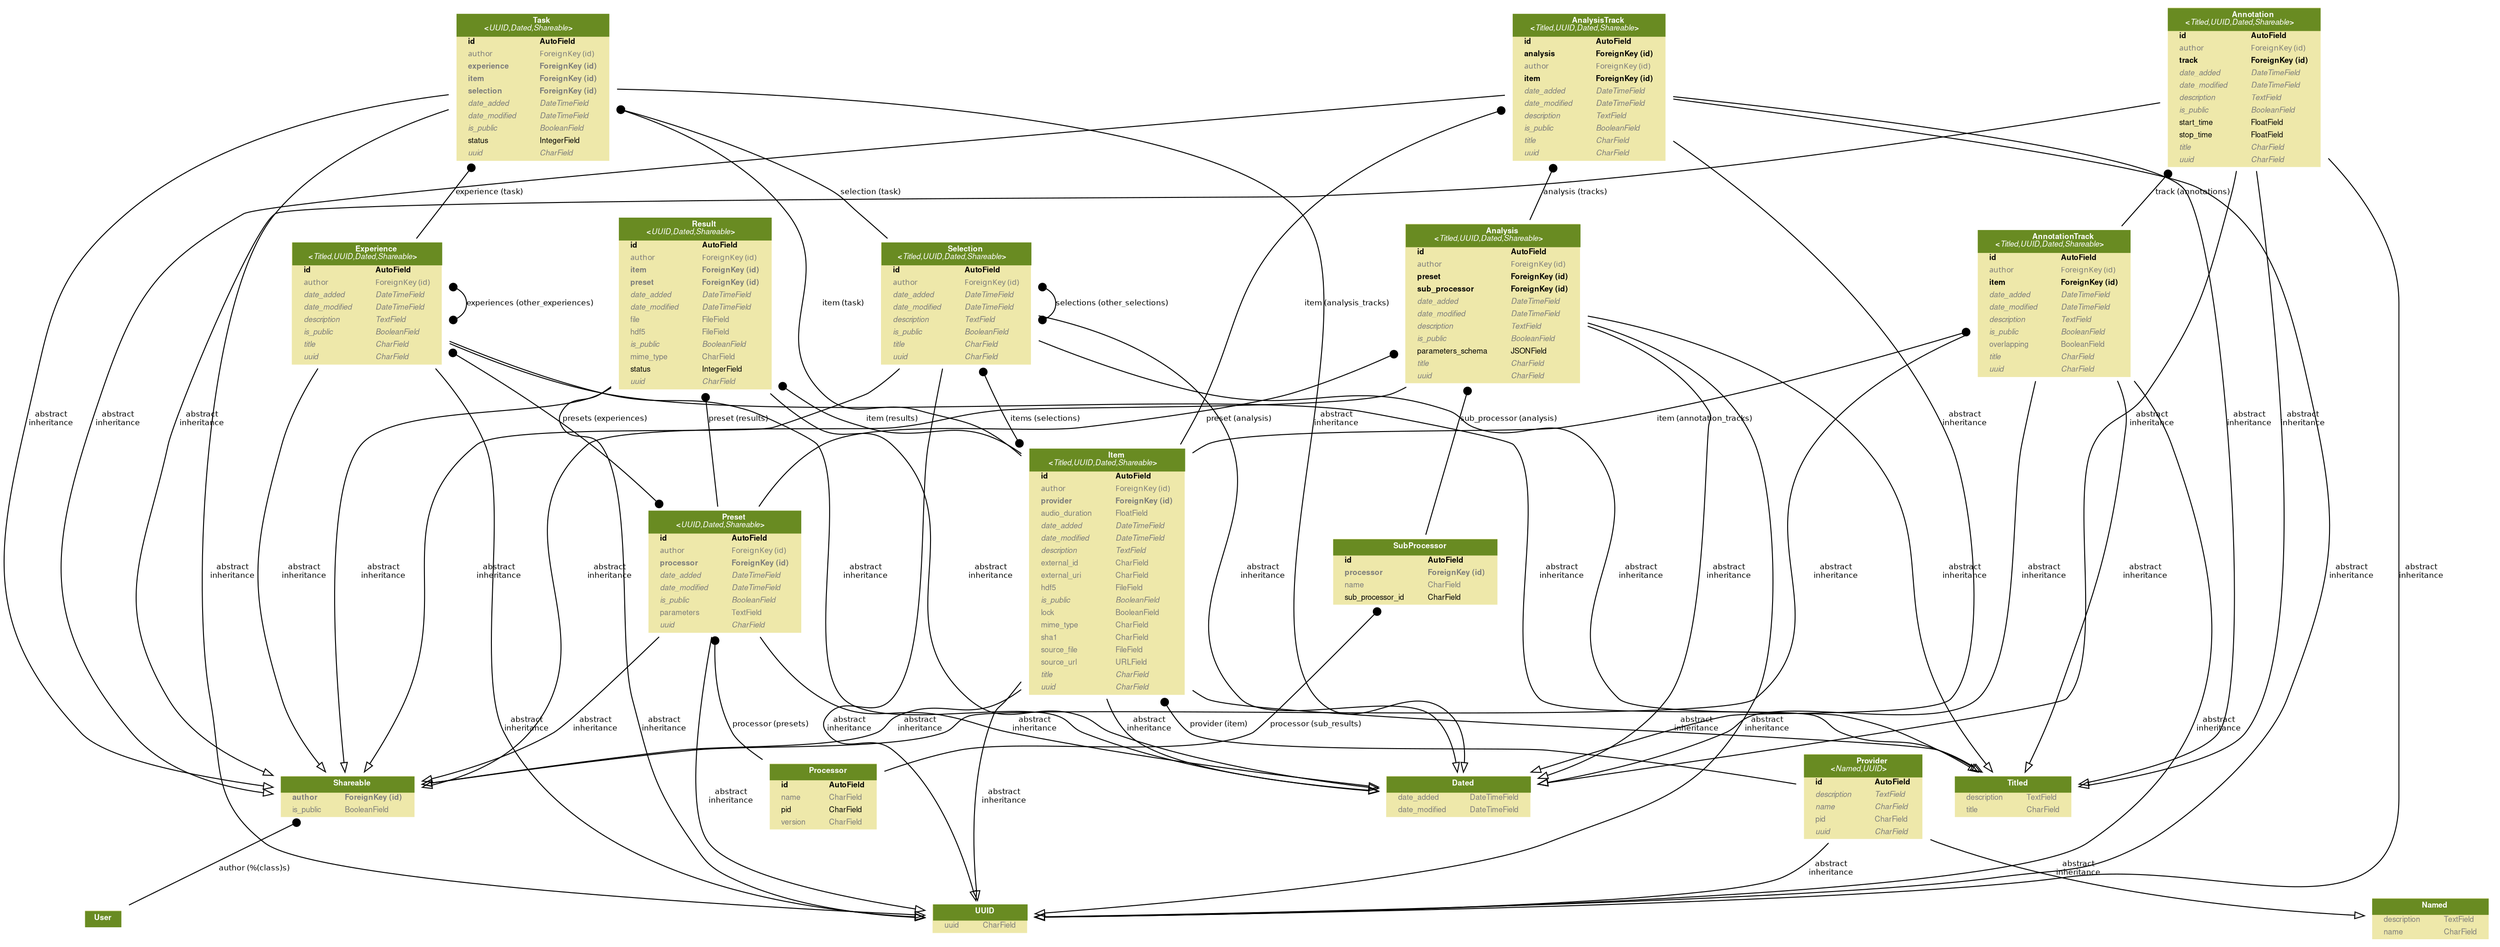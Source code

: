 digraph model_graph {
  // Dotfile by Django-Extensions graph_models
  // Created: 2019-10-18 14:56
  // Cli Options: timeside_server

  fontname = "Helvetica"
  fontsize = 8
  splines  = true

  node [
    fontname = "Helvetica"
    fontsize = 8
    shape = "plaintext"
  ]

  edge [
    fontname = "Helvetica"
    fontsize = 8
  ]

  // Labels


  timeside_server_models_Shareable [label=<
    <TABLE BGCOLOR="palegoldenrod" BORDER="0" CELLBORDER="0" CELLSPACING="0">
    <TR><TD COLSPAN="2" CELLPADDING="4" ALIGN="CENTER" BGCOLOR="olivedrab4">
    <FONT FACE="Helvetica Bold" COLOR="white">
    Shareable
    </FONT></TD></TR>
  
    <TR><TD ALIGN="LEFT" BORDER="0">
    <FONT COLOR="#7B7B7B" FACE="Helvetica Bold">author</FONT>
    </TD><TD ALIGN="LEFT">
    <FONT COLOR="#7B7B7B" FACE="Helvetica Bold">ForeignKey (id)</FONT>
    </TD></TR>
  
    <TR><TD ALIGN="LEFT" BORDER="0">
    <FONT COLOR="#7B7B7B" FACE="Helvetica ">is_public</FONT>
    </TD><TD ALIGN="LEFT">
    <FONT COLOR="#7B7B7B" FACE="Helvetica ">BooleanField</FONT>
    </TD></TR>
  
    </TABLE>
    >]

  timeside_server_models_Named [label=<
    <TABLE BGCOLOR="palegoldenrod" BORDER="0" CELLBORDER="0" CELLSPACING="0">
    <TR><TD COLSPAN="2" CELLPADDING="4" ALIGN="CENTER" BGCOLOR="olivedrab4">
    <FONT FACE="Helvetica Bold" COLOR="white">
    Named
    </FONT></TD></TR>
  
    <TR><TD ALIGN="LEFT" BORDER="0">
    <FONT COLOR="#7B7B7B" FACE="Helvetica ">description</FONT>
    </TD><TD ALIGN="LEFT">
    <FONT COLOR="#7B7B7B" FACE="Helvetica ">TextField</FONT>
    </TD></TR>
  
    <TR><TD ALIGN="LEFT" BORDER="0">
    <FONT COLOR="#7B7B7B" FACE="Helvetica ">name</FONT>
    </TD><TD ALIGN="LEFT">
    <FONT COLOR="#7B7B7B" FACE="Helvetica ">CharField</FONT>
    </TD></TR>
  
    </TABLE>
    >]

  timeside_server_models_Titled [label=<
    <TABLE BGCOLOR="palegoldenrod" BORDER="0" CELLBORDER="0" CELLSPACING="0">
    <TR><TD COLSPAN="2" CELLPADDING="4" ALIGN="CENTER" BGCOLOR="olivedrab4">
    <FONT FACE="Helvetica Bold" COLOR="white">
    Titled
    </FONT></TD></TR>
  
    <TR><TD ALIGN="LEFT" BORDER="0">
    <FONT COLOR="#7B7B7B" FACE="Helvetica ">description</FONT>
    </TD><TD ALIGN="LEFT">
    <FONT COLOR="#7B7B7B" FACE="Helvetica ">TextField</FONT>
    </TD></TR>
  
    <TR><TD ALIGN="LEFT" BORDER="0">
    <FONT COLOR="#7B7B7B" FACE="Helvetica ">title</FONT>
    </TD><TD ALIGN="LEFT">
    <FONT COLOR="#7B7B7B" FACE="Helvetica ">CharField</FONT>
    </TD></TR>
  
    </TABLE>
    >]

  timeside_server_models_UUID [label=<
    <TABLE BGCOLOR="palegoldenrod" BORDER="0" CELLBORDER="0" CELLSPACING="0">
    <TR><TD COLSPAN="2" CELLPADDING="4" ALIGN="CENTER" BGCOLOR="olivedrab4">
    <FONT FACE="Helvetica Bold" COLOR="white">
    UUID
    </FONT></TD></TR>
  
    <TR><TD ALIGN="LEFT" BORDER="0">
    <FONT COLOR="#7B7B7B" FACE="Helvetica ">uuid</FONT>
    </TD><TD ALIGN="LEFT">
    <FONT COLOR="#7B7B7B" FACE="Helvetica ">CharField</FONT>
    </TD></TR>
  
    </TABLE>
    >]

  timeside_server_models_Dated [label=<
    <TABLE BGCOLOR="palegoldenrod" BORDER="0" CELLBORDER="0" CELLSPACING="0">
    <TR><TD COLSPAN="2" CELLPADDING="4" ALIGN="CENTER" BGCOLOR="olivedrab4">
    <FONT FACE="Helvetica Bold" COLOR="white">
    Dated
    </FONT></TD></TR>
  
    <TR><TD ALIGN="LEFT" BORDER="0">
    <FONT COLOR="#7B7B7B" FACE="Helvetica ">date_added</FONT>
    </TD><TD ALIGN="LEFT">
    <FONT COLOR="#7B7B7B" FACE="Helvetica ">DateTimeField</FONT>
    </TD></TR>
  
    <TR><TD ALIGN="LEFT" BORDER="0">
    <FONT COLOR="#7B7B7B" FACE="Helvetica ">date_modified</FONT>
    </TD><TD ALIGN="LEFT">
    <FONT COLOR="#7B7B7B" FACE="Helvetica ">DateTimeField</FONT>
    </TD></TR>
  
    </TABLE>
    >]

  timeside_server_models_Provider [label=<
    <TABLE BGCOLOR="palegoldenrod" BORDER="0" CELLBORDER="0" CELLSPACING="0">
    <TR><TD COLSPAN="2" CELLPADDING="4" ALIGN="CENTER" BGCOLOR="olivedrab4">
    <FONT FACE="Helvetica Bold" COLOR="white">
    Provider<BR/>&lt;<FONT FACE="Helvetica Italic">Named,UUID</FONT>&gt;
    </FONT></TD></TR>
  
    <TR><TD ALIGN="LEFT" BORDER="0">
    <FONT FACE="Helvetica Bold">id</FONT>
    </TD><TD ALIGN="LEFT">
    <FONT FACE="Helvetica Bold">AutoField</FONT>
    </TD></TR>
  
    <TR><TD ALIGN="LEFT" BORDER="0">
    <FONT COLOR="#7B7B7B" FACE="Helvetica Italic">description</FONT>
    </TD><TD ALIGN="LEFT">
    <FONT COLOR="#7B7B7B" FACE="Helvetica Italic">TextField</FONT>
    </TD></TR>
  
    <TR><TD ALIGN="LEFT" BORDER="0">
    <FONT COLOR="#7B7B7B" FACE="Helvetica Italic">name</FONT>
    </TD><TD ALIGN="LEFT">
    <FONT COLOR="#7B7B7B" FACE="Helvetica Italic">CharField</FONT>
    </TD></TR>
  
    <TR><TD ALIGN="LEFT" BORDER="0">
    <FONT COLOR="#7B7B7B" FACE="Helvetica ">pid</FONT>
    </TD><TD ALIGN="LEFT">
    <FONT COLOR="#7B7B7B" FACE="Helvetica ">CharField</FONT>
    </TD></TR>
  
    <TR><TD ALIGN="LEFT" BORDER="0">
    <FONT COLOR="#7B7B7B" FACE="Helvetica Italic">uuid</FONT>
    </TD><TD ALIGN="LEFT">
    <FONT COLOR="#7B7B7B" FACE="Helvetica Italic">CharField</FONT>
    </TD></TR>
  
    </TABLE>
    >]

  timeside_server_models_Selection [label=<
    <TABLE BGCOLOR="palegoldenrod" BORDER="0" CELLBORDER="0" CELLSPACING="0">
    <TR><TD COLSPAN="2" CELLPADDING="4" ALIGN="CENTER" BGCOLOR="olivedrab4">
    <FONT FACE="Helvetica Bold" COLOR="white">
    Selection<BR/>&lt;<FONT FACE="Helvetica Italic">Titled,UUID,Dated,Shareable</FONT>&gt;
    </FONT></TD></TR>
  
    <TR><TD ALIGN="LEFT" BORDER="0">
    <FONT FACE="Helvetica Bold">id</FONT>
    </TD><TD ALIGN="LEFT">
    <FONT FACE="Helvetica Bold">AutoField</FONT>
    </TD></TR>
  
    <TR><TD ALIGN="LEFT" BORDER="0">
    <FONT COLOR="#7B7B7B" FACE="Helvetica ItalicBold">author</FONT>
    </TD><TD ALIGN="LEFT">
    <FONT COLOR="#7B7B7B" FACE="Helvetica ItalicBold">ForeignKey (id)</FONT>
    </TD></TR>
  
    <TR><TD ALIGN="LEFT" BORDER="0">
    <FONT COLOR="#7B7B7B" FACE="Helvetica Italic">date_added</FONT>
    </TD><TD ALIGN="LEFT">
    <FONT COLOR="#7B7B7B" FACE="Helvetica Italic">DateTimeField</FONT>
    </TD></TR>
  
    <TR><TD ALIGN="LEFT" BORDER="0">
    <FONT COLOR="#7B7B7B" FACE="Helvetica Italic">date_modified</FONT>
    </TD><TD ALIGN="LEFT">
    <FONT COLOR="#7B7B7B" FACE="Helvetica Italic">DateTimeField</FONT>
    </TD></TR>
  
    <TR><TD ALIGN="LEFT" BORDER="0">
    <FONT COLOR="#7B7B7B" FACE="Helvetica Italic">description</FONT>
    </TD><TD ALIGN="LEFT">
    <FONT COLOR="#7B7B7B" FACE="Helvetica Italic">TextField</FONT>
    </TD></TR>
  
    <TR><TD ALIGN="LEFT" BORDER="0">
    <FONT COLOR="#7B7B7B" FACE="Helvetica Italic">is_public</FONT>
    </TD><TD ALIGN="LEFT">
    <FONT COLOR="#7B7B7B" FACE="Helvetica Italic">BooleanField</FONT>
    </TD></TR>
  
    <TR><TD ALIGN="LEFT" BORDER="0">
    <FONT COLOR="#7B7B7B" FACE="Helvetica Italic">title</FONT>
    </TD><TD ALIGN="LEFT">
    <FONT COLOR="#7B7B7B" FACE="Helvetica Italic">CharField</FONT>
    </TD></TR>
  
    <TR><TD ALIGN="LEFT" BORDER="0">
    <FONT COLOR="#7B7B7B" FACE="Helvetica Italic">uuid</FONT>
    </TD><TD ALIGN="LEFT">
    <FONT COLOR="#7B7B7B" FACE="Helvetica Italic">CharField</FONT>
    </TD></TR>
  
    </TABLE>
    >]

  timeside_server_models_Item [label=<
    <TABLE BGCOLOR="palegoldenrod" BORDER="0" CELLBORDER="0" CELLSPACING="0">
    <TR><TD COLSPAN="2" CELLPADDING="4" ALIGN="CENTER" BGCOLOR="olivedrab4">
    <FONT FACE="Helvetica Bold" COLOR="white">
    Item<BR/>&lt;<FONT FACE="Helvetica Italic">Titled,UUID,Dated,Shareable</FONT>&gt;
    </FONT></TD></TR>
  
    <TR><TD ALIGN="LEFT" BORDER="0">
    <FONT FACE="Helvetica Bold">id</FONT>
    </TD><TD ALIGN="LEFT">
    <FONT FACE="Helvetica Bold">AutoField</FONT>
    </TD></TR>
  
    <TR><TD ALIGN="LEFT" BORDER="0">
    <FONT COLOR="#7B7B7B" FACE="Helvetica ItalicBold">author</FONT>
    </TD><TD ALIGN="LEFT">
    <FONT COLOR="#7B7B7B" FACE="Helvetica ItalicBold">ForeignKey (id)</FONT>
    </TD></TR>
  
    <TR><TD ALIGN="LEFT" BORDER="0">
    <FONT COLOR="#7B7B7B" FACE="Helvetica Bold">provider</FONT>
    </TD><TD ALIGN="LEFT">
    <FONT COLOR="#7B7B7B" FACE="Helvetica Bold">ForeignKey (id)</FONT>
    </TD></TR>
  
    <TR><TD ALIGN="LEFT" BORDER="0">
    <FONT COLOR="#7B7B7B" FACE="Helvetica ">audio_duration</FONT>
    </TD><TD ALIGN="LEFT">
    <FONT COLOR="#7B7B7B" FACE="Helvetica ">FloatField</FONT>
    </TD></TR>
  
    <TR><TD ALIGN="LEFT" BORDER="0">
    <FONT COLOR="#7B7B7B" FACE="Helvetica Italic">date_added</FONT>
    </TD><TD ALIGN="LEFT">
    <FONT COLOR="#7B7B7B" FACE="Helvetica Italic">DateTimeField</FONT>
    </TD></TR>
  
    <TR><TD ALIGN="LEFT" BORDER="0">
    <FONT COLOR="#7B7B7B" FACE="Helvetica Italic">date_modified</FONT>
    </TD><TD ALIGN="LEFT">
    <FONT COLOR="#7B7B7B" FACE="Helvetica Italic">DateTimeField</FONT>
    </TD></TR>
  
    <TR><TD ALIGN="LEFT" BORDER="0">
    <FONT COLOR="#7B7B7B" FACE="Helvetica Italic">description</FONT>
    </TD><TD ALIGN="LEFT">
    <FONT COLOR="#7B7B7B" FACE="Helvetica Italic">TextField</FONT>
    </TD></TR>
  
    <TR><TD ALIGN="LEFT" BORDER="0">
    <FONT COLOR="#7B7B7B" FACE="Helvetica ">external_id</FONT>
    </TD><TD ALIGN="LEFT">
    <FONT COLOR="#7B7B7B" FACE="Helvetica ">CharField</FONT>
    </TD></TR>
  
    <TR><TD ALIGN="LEFT" BORDER="0">
    <FONT COLOR="#7B7B7B" FACE="Helvetica ">external_uri</FONT>
    </TD><TD ALIGN="LEFT">
    <FONT COLOR="#7B7B7B" FACE="Helvetica ">CharField</FONT>
    </TD></TR>
  
    <TR><TD ALIGN="LEFT" BORDER="0">
    <FONT COLOR="#7B7B7B" FACE="Helvetica ">hdf5</FONT>
    </TD><TD ALIGN="LEFT">
    <FONT COLOR="#7B7B7B" FACE="Helvetica ">FileField</FONT>
    </TD></TR>
  
    <TR><TD ALIGN="LEFT" BORDER="0">
    <FONT COLOR="#7B7B7B" FACE="Helvetica Italic">is_public</FONT>
    </TD><TD ALIGN="LEFT">
    <FONT COLOR="#7B7B7B" FACE="Helvetica Italic">BooleanField</FONT>
    </TD></TR>
  
    <TR><TD ALIGN="LEFT" BORDER="0">
    <FONT COLOR="#7B7B7B" FACE="Helvetica ">lock</FONT>
    </TD><TD ALIGN="LEFT">
    <FONT COLOR="#7B7B7B" FACE="Helvetica ">BooleanField</FONT>
    </TD></TR>
  
    <TR><TD ALIGN="LEFT" BORDER="0">
    <FONT COLOR="#7B7B7B" FACE="Helvetica ">mime_type</FONT>
    </TD><TD ALIGN="LEFT">
    <FONT COLOR="#7B7B7B" FACE="Helvetica ">CharField</FONT>
    </TD></TR>
  
    <TR><TD ALIGN="LEFT" BORDER="0">
    <FONT COLOR="#7B7B7B" FACE="Helvetica ">sha1</FONT>
    </TD><TD ALIGN="LEFT">
    <FONT COLOR="#7B7B7B" FACE="Helvetica ">CharField</FONT>
    </TD></TR>
  
    <TR><TD ALIGN="LEFT" BORDER="0">
    <FONT COLOR="#7B7B7B" FACE="Helvetica ">source_file</FONT>
    </TD><TD ALIGN="LEFT">
    <FONT COLOR="#7B7B7B" FACE="Helvetica ">FileField</FONT>
    </TD></TR>
  
    <TR><TD ALIGN="LEFT" BORDER="0">
    <FONT COLOR="#7B7B7B" FACE="Helvetica ">source_url</FONT>
    </TD><TD ALIGN="LEFT">
    <FONT COLOR="#7B7B7B" FACE="Helvetica ">URLField</FONT>
    </TD></TR>
  
    <TR><TD ALIGN="LEFT" BORDER="0">
    <FONT COLOR="#7B7B7B" FACE="Helvetica Italic">title</FONT>
    </TD><TD ALIGN="LEFT">
    <FONT COLOR="#7B7B7B" FACE="Helvetica Italic">CharField</FONT>
    </TD></TR>
  
    <TR><TD ALIGN="LEFT" BORDER="0">
    <FONT COLOR="#7B7B7B" FACE="Helvetica Italic">uuid</FONT>
    </TD><TD ALIGN="LEFT">
    <FONT COLOR="#7B7B7B" FACE="Helvetica Italic">CharField</FONT>
    </TD></TR>
  
    </TABLE>
    >]

  timeside_server_models_Experience [label=<
    <TABLE BGCOLOR="palegoldenrod" BORDER="0" CELLBORDER="0" CELLSPACING="0">
    <TR><TD COLSPAN="2" CELLPADDING="4" ALIGN="CENTER" BGCOLOR="olivedrab4">
    <FONT FACE="Helvetica Bold" COLOR="white">
    Experience<BR/>&lt;<FONT FACE="Helvetica Italic">Titled,UUID,Dated,Shareable</FONT>&gt;
    </FONT></TD></TR>
  
    <TR><TD ALIGN="LEFT" BORDER="0">
    <FONT FACE="Helvetica Bold">id</FONT>
    </TD><TD ALIGN="LEFT">
    <FONT FACE="Helvetica Bold">AutoField</FONT>
    </TD></TR>
  
    <TR><TD ALIGN="LEFT" BORDER="0">
    <FONT COLOR="#7B7B7B" FACE="Helvetica ItalicBold">author</FONT>
    </TD><TD ALIGN="LEFT">
    <FONT COLOR="#7B7B7B" FACE="Helvetica ItalicBold">ForeignKey (id)</FONT>
    </TD></TR>
  
    <TR><TD ALIGN="LEFT" BORDER="0">
    <FONT COLOR="#7B7B7B" FACE="Helvetica Italic">date_added</FONT>
    </TD><TD ALIGN="LEFT">
    <FONT COLOR="#7B7B7B" FACE="Helvetica Italic">DateTimeField</FONT>
    </TD></TR>
  
    <TR><TD ALIGN="LEFT" BORDER="0">
    <FONT COLOR="#7B7B7B" FACE="Helvetica Italic">date_modified</FONT>
    </TD><TD ALIGN="LEFT">
    <FONT COLOR="#7B7B7B" FACE="Helvetica Italic">DateTimeField</FONT>
    </TD></TR>
  
    <TR><TD ALIGN="LEFT" BORDER="0">
    <FONT COLOR="#7B7B7B" FACE="Helvetica Italic">description</FONT>
    </TD><TD ALIGN="LEFT">
    <FONT COLOR="#7B7B7B" FACE="Helvetica Italic">TextField</FONT>
    </TD></TR>
  
    <TR><TD ALIGN="LEFT" BORDER="0">
    <FONT COLOR="#7B7B7B" FACE="Helvetica Italic">is_public</FONT>
    </TD><TD ALIGN="LEFT">
    <FONT COLOR="#7B7B7B" FACE="Helvetica Italic">BooleanField</FONT>
    </TD></TR>
  
    <TR><TD ALIGN="LEFT" BORDER="0">
    <FONT COLOR="#7B7B7B" FACE="Helvetica Italic">title</FONT>
    </TD><TD ALIGN="LEFT">
    <FONT COLOR="#7B7B7B" FACE="Helvetica Italic">CharField</FONT>
    </TD></TR>
  
    <TR><TD ALIGN="LEFT" BORDER="0">
    <FONT COLOR="#7B7B7B" FACE="Helvetica Italic">uuid</FONT>
    </TD><TD ALIGN="LEFT">
    <FONT COLOR="#7B7B7B" FACE="Helvetica Italic">CharField</FONT>
    </TD></TR>
  
    </TABLE>
    >]

  timeside_server_models_Processor [label=<
    <TABLE BGCOLOR="palegoldenrod" BORDER="0" CELLBORDER="0" CELLSPACING="0">
    <TR><TD COLSPAN="2" CELLPADDING="4" ALIGN="CENTER" BGCOLOR="olivedrab4">
    <FONT FACE="Helvetica Bold" COLOR="white">
    Processor
    </FONT></TD></TR>
  
    <TR><TD ALIGN="LEFT" BORDER="0">
    <FONT FACE="Helvetica Bold">id</FONT>
    </TD><TD ALIGN="LEFT">
    <FONT FACE="Helvetica Bold">AutoField</FONT>
    </TD></TR>
  
    <TR><TD ALIGN="LEFT" BORDER="0">
    <FONT COLOR="#7B7B7B" FACE="Helvetica ">name</FONT>
    </TD><TD ALIGN="LEFT">
    <FONT COLOR="#7B7B7B" FACE="Helvetica ">CharField</FONT>
    </TD></TR>
  
    <TR><TD ALIGN="LEFT" BORDER="0">
    <FONT FACE="Helvetica ">pid</FONT>
    </TD><TD ALIGN="LEFT">
    <FONT FACE="Helvetica ">CharField</FONT>
    </TD></TR>
  
    <TR><TD ALIGN="LEFT" BORDER="0">
    <FONT COLOR="#7B7B7B" FACE="Helvetica ">version</FONT>
    </TD><TD ALIGN="LEFT">
    <FONT COLOR="#7B7B7B" FACE="Helvetica ">CharField</FONT>
    </TD></TR>
  
    </TABLE>
    >]

  timeside_server_models_SubProcessor [label=<
    <TABLE BGCOLOR="palegoldenrod" BORDER="0" CELLBORDER="0" CELLSPACING="0">
    <TR><TD COLSPAN="2" CELLPADDING="4" ALIGN="CENTER" BGCOLOR="olivedrab4">
    <FONT FACE="Helvetica Bold" COLOR="white">
    SubProcessor
    </FONT></TD></TR>
  
    <TR><TD ALIGN="LEFT" BORDER="0">
    <FONT FACE="Helvetica Bold">id</FONT>
    </TD><TD ALIGN="LEFT">
    <FONT FACE="Helvetica Bold">AutoField</FONT>
    </TD></TR>
  
    <TR><TD ALIGN="LEFT" BORDER="0">
    <FONT COLOR="#7B7B7B" FACE="Helvetica Bold">processor</FONT>
    </TD><TD ALIGN="LEFT">
    <FONT COLOR="#7B7B7B" FACE="Helvetica Bold">ForeignKey (id)</FONT>
    </TD></TR>
  
    <TR><TD ALIGN="LEFT" BORDER="0">
    <FONT COLOR="#7B7B7B" FACE="Helvetica ">name</FONT>
    </TD><TD ALIGN="LEFT">
    <FONT COLOR="#7B7B7B" FACE="Helvetica ">CharField</FONT>
    </TD></TR>
  
    <TR><TD ALIGN="LEFT" BORDER="0">
    <FONT FACE="Helvetica ">sub_processor_id</FONT>
    </TD><TD ALIGN="LEFT">
    <FONT FACE="Helvetica ">CharField</FONT>
    </TD></TR>
  
    </TABLE>
    >]

  timeside_server_models_Preset [label=<
    <TABLE BGCOLOR="palegoldenrod" BORDER="0" CELLBORDER="0" CELLSPACING="0">
    <TR><TD COLSPAN="2" CELLPADDING="4" ALIGN="CENTER" BGCOLOR="olivedrab4">
    <FONT FACE="Helvetica Bold" COLOR="white">
    Preset<BR/>&lt;<FONT FACE="Helvetica Italic">UUID,Dated,Shareable</FONT>&gt;
    </FONT></TD></TR>
  
    <TR><TD ALIGN="LEFT" BORDER="0">
    <FONT FACE="Helvetica Bold">id</FONT>
    </TD><TD ALIGN="LEFT">
    <FONT FACE="Helvetica Bold">AutoField</FONT>
    </TD></TR>
  
    <TR><TD ALIGN="LEFT" BORDER="0">
    <FONT COLOR="#7B7B7B" FACE="Helvetica ItalicBold">author</FONT>
    </TD><TD ALIGN="LEFT">
    <FONT COLOR="#7B7B7B" FACE="Helvetica ItalicBold">ForeignKey (id)</FONT>
    </TD></TR>
  
    <TR><TD ALIGN="LEFT" BORDER="0">
    <FONT COLOR="#7B7B7B" FACE="Helvetica Bold">processor</FONT>
    </TD><TD ALIGN="LEFT">
    <FONT COLOR="#7B7B7B" FACE="Helvetica Bold">ForeignKey (id)</FONT>
    </TD></TR>
  
    <TR><TD ALIGN="LEFT" BORDER="0">
    <FONT COLOR="#7B7B7B" FACE="Helvetica Italic">date_added</FONT>
    </TD><TD ALIGN="LEFT">
    <FONT COLOR="#7B7B7B" FACE="Helvetica Italic">DateTimeField</FONT>
    </TD></TR>
  
    <TR><TD ALIGN="LEFT" BORDER="0">
    <FONT COLOR="#7B7B7B" FACE="Helvetica Italic">date_modified</FONT>
    </TD><TD ALIGN="LEFT">
    <FONT COLOR="#7B7B7B" FACE="Helvetica Italic">DateTimeField</FONT>
    </TD></TR>
  
    <TR><TD ALIGN="LEFT" BORDER="0">
    <FONT COLOR="#7B7B7B" FACE="Helvetica Italic">is_public</FONT>
    </TD><TD ALIGN="LEFT">
    <FONT COLOR="#7B7B7B" FACE="Helvetica Italic">BooleanField</FONT>
    </TD></TR>
  
    <TR><TD ALIGN="LEFT" BORDER="0">
    <FONT COLOR="#7B7B7B" FACE="Helvetica ">parameters</FONT>
    </TD><TD ALIGN="LEFT">
    <FONT COLOR="#7B7B7B" FACE="Helvetica ">TextField</FONT>
    </TD></TR>
  
    <TR><TD ALIGN="LEFT" BORDER="0">
    <FONT COLOR="#7B7B7B" FACE="Helvetica Italic">uuid</FONT>
    </TD><TD ALIGN="LEFT">
    <FONT COLOR="#7B7B7B" FACE="Helvetica Italic">CharField</FONT>
    </TD></TR>
  
    </TABLE>
    >]

  timeside_server_models_Result [label=<
    <TABLE BGCOLOR="palegoldenrod" BORDER="0" CELLBORDER="0" CELLSPACING="0">
    <TR><TD COLSPAN="2" CELLPADDING="4" ALIGN="CENTER" BGCOLOR="olivedrab4">
    <FONT FACE="Helvetica Bold" COLOR="white">
    Result<BR/>&lt;<FONT FACE="Helvetica Italic">UUID,Dated,Shareable</FONT>&gt;
    </FONT></TD></TR>
  
    <TR><TD ALIGN="LEFT" BORDER="0">
    <FONT FACE="Helvetica Bold">id</FONT>
    </TD><TD ALIGN="LEFT">
    <FONT FACE="Helvetica Bold">AutoField</FONT>
    </TD></TR>
  
    <TR><TD ALIGN="LEFT" BORDER="0">
    <FONT COLOR="#7B7B7B" FACE="Helvetica ItalicBold">author</FONT>
    </TD><TD ALIGN="LEFT">
    <FONT COLOR="#7B7B7B" FACE="Helvetica ItalicBold">ForeignKey (id)</FONT>
    </TD></TR>
  
    <TR><TD ALIGN="LEFT" BORDER="0">
    <FONT COLOR="#7B7B7B" FACE="Helvetica Bold">item</FONT>
    </TD><TD ALIGN="LEFT">
    <FONT COLOR="#7B7B7B" FACE="Helvetica Bold">ForeignKey (id)</FONT>
    </TD></TR>
  
    <TR><TD ALIGN="LEFT" BORDER="0">
    <FONT COLOR="#7B7B7B" FACE="Helvetica Bold">preset</FONT>
    </TD><TD ALIGN="LEFT">
    <FONT COLOR="#7B7B7B" FACE="Helvetica Bold">ForeignKey (id)</FONT>
    </TD></TR>
  
    <TR><TD ALIGN="LEFT" BORDER="0">
    <FONT COLOR="#7B7B7B" FACE="Helvetica Italic">date_added</FONT>
    </TD><TD ALIGN="LEFT">
    <FONT COLOR="#7B7B7B" FACE="Helvetica Italic">DateTimeField</FONT>
    </TD></TR>
  
    <TR><TD ALIGN="LEFT" BORDER="0">
    <FONT COLOR="#7B7B7B" FACE="Helvetica Italic">date_modified</FONT>
    </TD><TD ALIGN="LEFT">
    <FONT COLOR="#7B7B7B" FACE="Helvetica Italic">DateTimeField</FONT>
    </TD></TR>
  
    <TR><TD ALIGN="LEFT" BORDER="0">
    <FONT COLOR="#7B7B7B" FACE="Helvetica ">file</FONT>
    </TD><TD ALIGN="LEFT">
    <FONT COLOR="#7B7B7B" FACE="Helvetica ">FileField</FONT>
    </TD></TR>
  
    <TR><TD ALIGN="LEFT" BORDER="0">
    <FONT COLOR="#7B7B7B" FACE="Helvetica ">hdf5</FONT>
    </TD><TD ALIGN="LEFT">
    <FONT COLOR="#7B7B7B" FACE="Helvetica ">FileField</FONT>
    </TD></TR>
  
    <TR><TD ALIGN="LEFT" BORDER="0">
    <FONT COLOR="#7B7B7B" FACE="Helvetica Italic">is_public</FONT>
    </TD><TD ALIGN="LEFT">
    <FONT COLOR="#7B7B7B" FACE="Helvetica Italic">BooleanField</FONT>
    </TD></TR>
  
    <TR><TD ALIGN="LEFT" BORDER="0">
    <FONT COLOR="#7B7B7B" FACE="Helvetica ">mime_type</FONT>
    </TD><TD ALIGN="LEFT">
    <FONT COLOR="#7B7B7B" FACE="Helvetica ">CharField</FONT>
    </TD></TR>
  
    <TR><TD ALIGN="LEFT" BORDER="0">
    <FONT FACE="Helvetica ">status</FONT>
    </TD><TD ALIGN="LEFT">
    <FONT FACE="Helvetica ">IntegerField</FONT>
    </TD></TR>
  
    <TR><TD ALIGN="LEFT" BORDER="0">
    <FONT COLOR="#7B7B7B" FACE="Helvetica Italic">uuid</FONT>
    </TD><TD ALIGN="LEFT">
    <FONT COLOR="#7B7B7B" FACE="Helvetica Italic">CharField</FONT>
    </TD></TR>
  
    </TABLE>
    >]

  timeside_server_models_Task [label=<
    <TABLE BGCOLOR="palegoldenrod" BORDER="0" CELLBORDER="0" CELLSPACING="0">
    <TR><TD COLSPAN="2" CELLPADDING="4" ALIGN="CENTER" BGCOLOR="olivedrab4">
    <FONT FACE="Helvetica Bold" COLOR="white">
    Task<BR/>&lt;<FONT FACE="Helvetica Italic">UUID,Dated,Shareable</FONT>&gt;
    </FONT></TD></TR>
  
    <TR><TD ALIGN="LEFT" BORDER="0">
    <FONT FACE="Helvetica Bold">id</FONT>
    </TD><TD ALIGN="LEFT">
    <FONT FACE="Helvetica Bold">AutoField</FONT>
    </TD></TR>
  
    <TR><TD ALIGN="LEFT" BORDER="0">
    <FONT COLOR="#7B7B7B" FACE="Helvetica ItalicBold">author</FONT>
    </TD><TD ALIGN="LEFT">
    <FONT COLOR="#7B7B7B" FACE="Helvetica ItalicBold">ForeignKey (id)</FONT>
    </TD></TR>
  
    <TR><TD ALIGN="LEFT" BORDER="0">
    <FONT COLOR="#7B7B7B" FACE="Helvetica Bold">experience</FONT>
    </TD><TD ALIGN="LEFT">
    <FONT COLOR="#7B7B7B" FACE="Helvetica Bold">ForeignKey (id)</FONT>
    </TD></TR>
  
    <TR><TD ALIGN="LEFT" BORDER="0">
    <FONT COLOR="#7B7B7B" FACE="Helvetica Bold">item</FONT>
    </TD><TD ALIGN="LEFT">
    <FONT COLOR="#7B7B7B" FACE="Helvetica Bold">ForeignKey (id)</FONT>
    </TD></TR>
  
    <TR><TD ALIGN="LEFT" BORDER="0">
    <FONT COLOR="#7B7B7B" FACE="Helvetica Bold">selection</FONT>
    </TD><TD ALIGN="LEFT">
    <FONT COLOR="#7B7B7B" FACE="Helvetica Bold">ForeignKey (id)</FONT>
    </TD></TR>
  
    <TR><TD ALIGN="LEFT" BORDER="0">
    <FONT COLOR="#7B7B7B" FACE="Helvetica Italic">date_added</FONT>
    </TD><TD ALIGN="LEFT">
    <FONT COLOR="#7B7B7B" FACE="Helvetica Italic">DateTimeField</FONT>
    </TD></TR>
  
    <TR><TD ALIGN="LEFT" BORDER="0">
    <FONT COLOR="#7B7B7B" FACE="Helvetica Italic">date_modified</FONT>
    </TD><TD ALIGN="LEFT">
    <FONT COLOR="#7B7B7B" FACE="Helvetica Italic">DateTimeField</FONT>
    </TD></TR>
  
    <TR><TD ALIGN="LEFT" BORDER="0">
    <FONT COLOR="#7B7B7B" FACE="Helvetica Italic">is_public</FONT>
    </TD><TD ALIGN="LEFT">
    <FONT COLOR="#7B7B7B" FACE="Helvetica Italic">BooleanField</FONT>
    </TD></TR>
  
    <TR><TD ALIGN="LEFT" BORDER="0">
    <FONT FACE="Helvetica ">status</FONT>
    </TD><TD ALIGN="LEFT">
    <FONT FACE="Helvetica ">IntegerField</FONT>
    </TD></TR>
  
    <TR><TD ALIGN="LEFT" BORDER="0">
    <FONT COLOR="#7B7B7B" FACE="Helvetica Italic">uuid</FONT>
    </TD><TD ALIGN="LEFT">
    <FONT COLOR="#7B7B7B" FACE="Helvetica Italic">CharField</FONT>
    </TD></TR>
  
    </TABLE>
    >]

  timeside_server_models_Analysis [label=<
    <TABLE BGCOLOR="palegoldenrod" BORDER="0" CELLBORDER="0" CELLSPACING="0">
    <TR><TD COLSPAN="2" CELLPADDING="4" ALIGN="CENTER" BGCOLOR="olivedrab4">
    <FONT FACE="Helvetica Bold" COLOR="white">
    Analysis<BR/>&lt;<FONT FACE="Helvetica Italic">Titled,UUID,Dated,Shareable</FONT>&gt;
    </FONT></TD></TR>
  
    <TR><TD ALIGN="LEFT" BORDER="0">
    <FONT FACE="Helvetica Bold">id</FONT>
    </TD><TD ALIGN="LEFT">
    <FONT FACE="Helvetica Bold">AutoField</FONT>
    </TD></TR>
  
    <TR><TD ALIGN="LEFT" BORDER="0">
    <FONT COLOR="#7B7B7B" FACE="Helvetica ItalicBold">author</FONT>
    </TD><TD ALIGN="LEFT">
    <FONT COLOR="#7B7B7B" FACE="Helvetica ItalicBold">ForeignKey (id)</FONT>
    </TD></TR>
  
    <TR><TD ALIGN="LEFT" BORDER="0">
    <FONT FACE="Helvetica Bold">preset</FONT>
    </TD><TD ALIGN="LEFT">
    <FONT FACE="Helvetica Bold">ForeignKey (id)</FONT>
    </TD></TR>
  
    <TR><TD ALIGN="LEFT" BORDER="0">
    <FONT FACE="Helvetica Bold">sub_processor</FONT>
    </TD><TD ALIGN="LEFT">
    <FONT FACE="Helvetica Bold">ForeignKey (id)</FONT>
    </TD></TR>
  
    <TR><TD ALIGN="LEFT" BORDER="0">
    <FONT COLOR="#7B7B7B" FACE="Helvetica Italic">date_added</FONT>
    </TD><TD ALIGN="LEFT">
    <FONT COLOR="#7B7B7B" FACE="Helvetica Italic">DateTimeField</FONT>
    </TD></TR>
  
    <TR><TD ALIGN="LEFT" BORDER="0">
    <FONT COLOR="#7B7B7B" FACE="Helvetica Italic">date_modified</FONT>
    </TD><TD ALIGN="LEFT">
    <FONT COLOR="#7B7B7B" FACE="Helvetica Italic">DateTimeField</FONT>
    </TD></TR>
  
    <TR><TD ALIGN="LEFT" BORDER="0">
    <FONT COLOR="#7B7B7B" FACE="Helvetica Italic">description</FONT>
    </TD><TD ALIGN="LEFT">
    <FONT COLOR="#7B7B7B" FACE="Helvetica Italic">TextField</FONT>
    </TD></TR>
  
    <TR><TD ALIGN="LEFT" BORDER="0">
    <FONT COLOR="#7B7B7B" FACE="Helvetica Italic">is_public</FONT>
    </TD><TD ALIGN="LEFT">
    <FONT COLOR="#7B7B7B" FACE="Helvetica Italic">BooleanField</FONT>
    </TD></TR>
  
    <TR><TD ALIGN="LEFT" BORDER="0">
    <FONT FACE="Helvetica ">parameters_schema</FONT>
    </TD><TD ALIGN="LEFT">
    <FONT FACE="Helvetica ">JSONField</FONT>
    </TD></TR>
  
    <TR><TD ALIGN="LEFT" BORDER="0">
    <FONT COLOR="#7B7B7B" FACE="Helvetica Italic">title</FONT>
    </TD><TD ALIGN="LEFT">
    <FONT COLOR="#7B7B7B" FACE="Helvetica Italic">CharField</FONT>
    </TD></TR>
  
    <TR><TD ALIGN="LEFT" BORDER="0">
    <FONT COLOR="#7B7B7B" FACE="Helvetica Italic">uuid</FONT>
    </TD><TD ALIGN="LEFT">
    <FONT COLOR="#7B7B7B" FACE="Helvetica Italic">CharField</FONT>
    </TD></TR>
  
    </TABLE>
    >]

  timeside_server_models_AnalysisTrack [label=<
    <TABLE BGCOLOR="palegoldenrod" BORDER="0" CELLBORDER="0" CELLSPACING="0">
    <TR><TD COLSPAN="2" CELLPADDING="4" ALIGN="CENTER" BGCOLOR="olivedrab4">
    <FONT FACE="Helvetica Bold" COLOR="white">
    AnalysisTrack<BR/>&lt;<FONT FACE="Helvetica Italic">Titled,UUID,Dated,Shareable</FONT>&gt;
    </FONT></TD></TR>
  
    <TR><TD ALIGN="LEFT" BORDER="0">
    <FONT FACE="Helvetica Bold">id</FONT>
    </TD><TD ALIGN="LEFT">
    <FONT FACE="Helvetica Bold">AutoField</FONT>
    </TD></TR>
  
    <TR><TD ALIGN="LEFT" BORDER="0">
    <FONT FACE="Helvetica Bold">analysis</FONT>
    </TD><TD ALIGN="LEFT">
    <FONT FACE="Helvetica Bold">ForeignKey (id)</FONT>
    </TD></TR>
  
    <TR><TD ALIGN="LEFT" BORDER="0">
    <FONT COLOR="#7B7B7B" FACE="Helvetica ItalicBold">author</FONT>
    </TD><TD ALIGN="LEFT">
    <FONT COLOR="#7B7B7B" FACE="Helvetica ItalicBold">ForeignKey (id)</FONT>
    </TD></TR>
  
    <TR><TD ALIGN="LEFT" BORDER="0">
    <FONT FACE="Helvetica Bold">item</FONT>
    </TD><TD ALIGN="LEFT">
    <FONT FACE="Helvetica Bold">ForeignKey (id)</FONT>
    </TD></TR>
  
    <TR><TD ALIGN="LEFT" BORDER="0">
    <FONT COLOR="#7B7B7B" FACE="Helvetica Italic">date_added</FONT>
    </TD><TD ALIGN="LEFT">
    <FONT COLOR="#7B7B7B" FACE="Helvetica Italic">DateTimeField</FONT>
    </TD></TR>
  
    <TR><TD ALIGN="LEFT" BORDER="0">
    <FONT COLOR="#7B7B7B" FACE="Helvetica Italic">date_modified</FONT>
    </TD><TD ALIGN="LEFT">
    <FONT COLOR="#7B7B7B" FACE="Helvetica Italic">DateTimeField</FONT>
    </TD></TR>
  
    <TR><TD ALIGN="LEFT" BORDER="0">
    <FONT COLOR="#7B7B7B" FACE="Helvetica Italic">description</FONT>
    </TD><TD ALIGN="LEFT">
    <FONT COLOR="#7B7B7B" FACE="Helvetica Italic">TextField</FONT>
    </TD></TR>
  
    <TR><TD ALIGN="LEFT" BORDER="0">
    <FONT COLOR="#7B7B7B" FACE="Helvetica Italic">is_public</FONT>
    </TD><TD ALIGN="LEFT">
    <FONT COLOR="#7B7B7B" FACE="Helvetica Italic">BooleanField</FONT>
    </TD></TR>
  
    <TR><TD ALIGN="LEFT" BORDER="0">
    <FONT COLOR="#7B7B7B" FACE="Helvetica Italic">title</FONT>
    </TD><TD ALIGN="LEFT">
    <FONT COLOR="#7B7B7B" FACE="Helvetica Italic">CharField</FONT>
    </TD></TR>
  
    <TR><TD ALIGN="LEFT" BORDER="0">
    <FONT COLOR="#7B7B7B" FACE="Helvetica Italic">uuid</FONT>
    </TD><TD ALIGN="LEFT">
    <FONT COLOR="#7B7B7B" FACE="Helvetica Italic">CharField</FONT>
    </TD></TR>
  
    </TABLE>
    >]

  timeside_server_models_AnnotationTrack [label=<
    <TABLE BGCOLOR="palegoldenrod" BORDER="0" CELLBORDER="0" CELLSPACING="0">
    <TR><TD COLSPAN="2" CELLPADDING="4" ALIGN="CENTER" BGCOLOR="olivedrab4">
    <FONT FACE="Helvetica Bold" COLOR="white">
    AnnotationTrack<BR/>&lt;<FONT FACE="Helvetica Italic">Titled,UUID,Dated,Shareable</FONT>&gt;
    </FONT></TD></TR>
  
    <TR><TD ALIGN="LEFT" BORDER="0">
    <FONT FACE="Helvetica Bold">id</FONT>
    </TD><TD ALIGN="LEFT">
    <FONT FACE="Helvetica Bold">AutoField</FONT>
    </TD></TR>
  
    <TR><TD ALIGN="LEFT" BORDER="0">
    <FONT COLOR="#7B7B7B" FACE="Helvetica ItalicBold">author</FONT>
    </TD><TD ALIGN="LEFT">
    <FONT COLOR="#7B7B7B" FACE="Helvetica ItalicBold">ForeignKey (id)</FONT>
    </TD></TR>
  
    <TR><TD ALIGN="LEFT" BORDER="0">
    <FONT FACE="Helvetica Bold">item</FONT>
    </TD><TD ALIGN="LEFT">
    <FONT FACE="Helvetica Bold">ForeignKey (id)</FONT>
    </TD></TR>
  
    <TR><TD ALIGN="LEFT" BORDER="0">
    <FONT COLOR="#7B7B7B" FACE="Helvetica Italic">date_added</FONT>
    </TD><TD ALIGN="LEFT">
    <FONT COLOR="#7B7B7B" FACE="Helvetica Italic">DateTimeField</FONT>
    </TD></TR>
  
    <TR><TD ALIGN="LEFT" BORDER="0">
    <FONT COLOR="#7B7B7B" FACE="Helvetica Italic">date_modified</FONT>
    </TD><TD ALIGN="LEFT">
    <FONT COLOR="#7B7B7B" FACE="Helvetica Italic">DateTimeField</FONT>
    </TD></TR>
  
    <TR><TD ALIGN="LEFT" BORDER="0">
    <FONT COLOR="#7B7B7B" FACE="Helvetica Italic">description</FONT>
    </TD><TD ALIGN="LEFT">
    <FONT COLOR="#7B7B7B" FACE="Helvetica Italic">TextField</FONT>
    </TD></TR>
  
    <TR><TD ALIGN="LEFT" BORDER="0">
    <FONT COLOR="#7B7B7B" FACE="Helvetica Italic">is_public</FONT>
    </TD><TD ALIGN="LEFT">
    <FONT COLOR="#7B7B7B" FACE="Helvetica Italic">BooleanField</FONT>
    </TD></TR>
  
    <TR><TD ALIGN="LEFT" BORDER="0">
    <FONT COLOR="#7B7B7B" FACE="Helvetica ">overlapping</FONT>
    </TD><TD ALIGN="LEFT">
    <FONT COLOR="#7B7B7B" FACE="Helvetica ">BooleanField</FONT>
    </TD></TR>
  
    <TR><TD ALIGN="LEFT" BORDER="0">
    <FONT COLOR="#7B7B7B" FACE="Helvetica Italic">title</FONT>
    </TD><TD ALIGN="LEFT">
    <FONT COLOR="#7B7B7B" FACE="Helvetica Italic">CharField</FONT>
    </TD></TR>
  
    <TR><TD ALIGN="LEFT" BORDER="0">
    <FONT COLOR="#7B7B7B" FACE="Helvetica Italic">uuid</FONT>
    </TD><TD ALIGN="LEFT">
    <FONT COLOR="#7B7B7B" FACE="Helvetica Italic">CharField</FONT>
    </TD></TR>
  
    </TABLE>
    >]

  timeside_server_models_Annotation [label=<
    <TABLE BGCOLOR="palegoldenrod" BORDER="0" CELLBORDER="0" CELLSPACING="0">
    <TR><TD COLSPAN="2" CELLPADDING="4" ALIGN="CENTER" BGCOLOR="olivedrab4">
    <FONT FACE="Helvetica Bold" COLOR="white">
    Annotation<BR/>&lt;<FONT FACE="Helvetica Italic">Titled,UUID,Dated,Shareable</FONT>&gt;
    </FONT></TD></TR>
  
    <TR><TD ALIGN="LEFT" BORDER="0">
    <FONT FACE="Helvetica Bold">id</FONT>
    </TD><TD ALIGN="LEFT">
    <FONT FACE="Helvetica Bold">AutoField</FONT>
    </TD></TR>
  
    <TR><TD ALIGN="LEFT" BORDER="0">
    <FONT COLOR="#7B7B7B" FACE="Helvetica ItalicBold">author</FONT>
    </TD><TD ALIGN="LEFT">
    <FONT COLOR="#7B7B7B" FACE="Helvetica ItalicBold">ForeignKey (id)</FONT>
    </TD></TR>
  
    <TR><TD ALIGN="LEFT" BORDER="0">
    <FONT FACE="Helvetica Bold">track</FONT>
    </TD><TD ALIGN="LEFT">
    <FONT FACE="Helvetica Bold">ForeignKey (id)</FONT>
    </TD></TR>
  
    <TR><TD ALIGN="LEFT" BORDER="0">
    <FONT COLOR="#7B7B7B" FACE="Helvetica Italic">date_added</FONT>
    </TD><TD ALIGN="LEFT">
    <FONT COLOR="#7B7B7B" FACE="Helvetica Italic">DateTimeField</FONT>
    </TD></TR>
  
    <TR><TD ALIGN="LEFT" BORDER="0">
    <FONT COLOR="#7B7B7B" FACE="Helvetica Italic">date_modified</FONT>
    </TD><TD ALIGN="LEFT">
    <FONT COLOR="#7B7B7B" FACE="Helvetica Italic">DateTimeField</FONT>
    </TD></TR>
  
    <TR><TD ALIGN="LEFT" BORDER="0">
    <FONT COLOR="#7B7B7B" FACE="Helvetica Italic">description</FONT>
    </TD><TD ALIGN="LEFT">
    <FONT COLOR="#7B7B7B" FACE="Helvetica Italic">TextField</FONT>
    </TD></TR>
  
    <TR><TD ALIGN="LEFT" BORDER="0">
    <FONT COLOR="#7B7B7B" FACE="Helvetica Italic">is_public</FONT>
    </TD><TD ALIGN="LEFT">
    <FONT COLOR="#7B7B7B" FACE="Helvetica Italic">BooleanField</FONT>
    </TD></TR>
  
    <TR><TD ALIGN="LEFT" BORDER="0">
    <FONT FACE="Helvetica ">start_time</FONT>
    </TD><TD ALIGN="LEFT">
    <FONT FACE="Helvetica ">FloatField</FONT>
    </TD></TR>
  
    <TR><TD ALIGN="LEFT" BORDER="0">
    <FONT FACE="Helvetica ">stop_time</FONT>
    </TD><TD ALIGN="LEFT">
    <FONT FACE="Helvetica ">FloatField</FONT>
    </TD></TR>
  
    <TR><TD ALIGN="LEFT" BORDER="0">
    <FONT COLOR="#7B7B7B" FACE="Helvetica Italic">title</FONT>
    </TD><TD ALIGN="LEFT">
    <FONT COLOR="#7B7B7B" FACE="Helvetica Italic">CharField</FONT>
    </TD></TR>
  
    <TR><TD ALIGN="LEFT" BORDER="0">
    <FONT COLOR="#7B7B7B" FACE="Helvetica Italic">uuid</FONT>
    </TD><TD ALIGN="LEFT">
    <FONT COLOR="#7B7B7B" FACE="Helvetica Italic">CharField</FONT>
    </TD></TR>
  
    </TABLE>
    >]




  // Relations
  django_contrib_auth_models_User [label=<
  <TABLE BGCOLOR="palegoldenrod" BORDER="0" CELLBORDER="0" CELLSPACING="0">
  <TR><TD COLSPAN="2" CELLPADDING="4" ALIGN="CENTER" BGCOLOR="olivedrab4">
  <FONT FACE="Helvetica Bold" COLOR="white">User</FONT>
  </TD></TR>
  </TABLE>
  >]
  timeside_server_models_Shareable -> django_contrib_auth_models_User
  [label="author (%(class)s)"] [arrowhead=none, arrowtail=dot, dir=both];

  timeside_server_models_Provider -> timeside_server_models_Named
  [label="abstract\ninheritance"] [arrowhead=empty, arrowtail=none, dir=both];

  timeside_server_models_Provider -> timeside_server_models_UUID
  [label="abstract\ninheritance"] [arrowhead=empty, arrowtail=none, dir=both];

  timeside_server_models_Selection -> timeside_server_models_Item
  [label="items (selections)"] [arrowhead=dot arrowtail=dot, dir=both];

  timeside_server_models_Selection -> timeside_server_models_Selection
  [label="selections (other_selections)"] [arrowhead=dot arrowtail=dot, dir=both];

  timeside_server_models_Selection -> timeside_server_models_Titled
  [label="abstract\ninheritance"] [arrowhead=empty, arrowtail=none, dir=both];

  timeside_server_models_Selection -> timeside_server_models_UUID
  [label="abstract\ninheritance"] [arrowhead=empty, arrowtail=none, dir=both];

  timeside_server_models_Selection -> timeside_server_models_Dated
  [label="abstract\ninheritance"] [arrowhead=empty, arrowtail=none, dir=both];

  timeside_server_models_Selection -> timeside_server_models_Shareable
  [label="abstract\ninheritance"] [arrowhead=empty, arrowtail=none, dir=both];

  timeside_server_models_Item -> timeside_server_models_Provider
  [label="provider (item)"] [arrowhead=none, arrowtail=dot, dir=both];

  timeside_server_models_Item -> timeside_server_models_Titled
  [label="abstract\ninheritance"] [arrowhead=empty, arrowtail=none, dir=both];

  timeside_server_models_Item -> timeside_server_models_UUID
  [label="abstract\ninheritance"] [arrowhead=empty, arrowtail=none, dir=both];

  timeside_server_models_Item -> timeside_server_models_Dated
  [label="abstract\ninheritance"] [arrowhead=empty, arrowtail=none, dir=both];

  timeside_server_models_Item -> timeside_server_models_Shareable
  [label="abstract\ninheritance"] [arrowhead=empty, arrowtail=none, dir=both];

  timeside_server_models_Experience -> timeside_server_models_Preset
  [label="presets (experiences)"] [arrowhead=dot arrowtail=dot, dir=both];

  timeside_server_models_Experience -> timeside_server_models_Experience
  [label="experiences (other_experiences)"] [arrowhead=dot arrowtail=dot, dir=both];

  timeside_server_models_Experience -> timeside_server_models_Titled
  [label="abstract\ninheritance"] [arrowhead=empty, arrowtail=none, dir=both];

  timeside_server_models_Experience -> timeside_server_models_UUID
  [label="abstract\ninheritance"] [arrowhead=empty, arrowtail=none, dir=both];

  timeside_server_models_Experience -> timeside_server_models_Dated
  [label="abstract\ninheritance"] [arrowhead=empty, arrowtail=none, dir=both];

  timeside_server_models_Experience -> timeside_server_models_Shareable
  [label="abstract\ninheritance"] [arrowhead=empty, arrowtail=none, dir=both];

  timeside_server_models_SubProcessor -> timeside_server_models_Processor
  [label="processor (sub_results)"] [arrowhead=none, arrowtail=dot, dir=both];

  timeside_server_models_Preset -> timeside_server_models_Processor
  [label="processor (presets)"] [arrowhead=none, arrowtail=dot, dir=both];

  timeside_server_models_Preset -> timeside_server_models_UUID
  [label="abstract\ninheritance"] [arrowhead=empty, arrowtail=none, dir=both];

  timeside_server_models_Preset -> timeside_server_models_Dated
  [label="abstract\ninheritance"] [arrowhead=empty, arrowtail=none, dir=both];

  timeside_server_models_Preset -> timeside_server_models_Shareable
  [label="abstract\ninheritance"] [arrowhead=empty, arrowtail=none, dir=both];

  timeside_server_models_Result -> timeside_server_models_Item
  [label="item (results)"] [arrowhead=none, arrowtail=dot, dir=both];

  timeside_server_models_Result -> timeside_server_models_Preset
  [label="preset (results)"] [arrowhead=none, arrowtail=dot, dir=both];

  timeside_server_models_Result -> timeside_server_models_UUID
  [label="abstract\ninheritance"] [arrowhead=empty, arrowtail=none, dir=both];

  timeside_server_models_Result -> timeside_server_models_Dated
  [label="abstract\ninheritance"] [arrowhead=empty, arrowtail=none, dir=both];

  timeside_server_models_Result -> timeside_server_models_Shareable
  [label="abstract\ninheritance"] [arrowhead=empty, arrowtail=none, dir=both];

  timeside_server_models_Task -> timeside_server_models_Experience
  [label="experience (task)"] [arrowhead=none, arrowtail=dot, dir=both];

  timeside_server_models_Task -> timeside_server_models_Selection
  [label="selection (task)"] [arrowhead=none, arrowtail=dot, dir=both];

  timeside_server_models_Task -> timeside_server_models_Item
  [label="item (task)"] [arrowhead=none, arrowtail=dot, dir=both];

  timeside_server_models_Task -> timeside_server_models_UUID
  [label="abstract\ninheritance"] [arrowhead=empty, arrowtail=none, dir=both];

  timeside_server_models_Task -> timeside_server_models_Dated
  [label="abstract\ninheritance"] [arrowhead=empty, arrowtail=none, dir=both];

  timeside_server_models_Task -> timeside_server_models_Shareable
  [label="abstract\ninheritance"] [arrowhead=empty, arrowtail=none, dir=both];

  timeside_server_models_Analysis -> timeside_server_models_SubProcessor
  [label="sub_processor (analysis)"] [arrowhead=none, arrowtail=dot, dir=both];

  timeside_server_models_Analysis -> timeside_server_models_Preset
  [label="preset (analysis)"] [arrowhead=none, arrowtail=dot, dir=both];

  timeside_server_models_Analysis -> timeside_server_models_Titled
  [label="abstract\ninheritance"] [arrowhead=empty, arrowtail=none, dir=both];

  timeside_server_models_Analysis -> timeside_server_models_UUID
  [label="abstract\ninheritance"] [arrowhead=empty, arrowtail=none, dir=both];

  timeside_server_models_Analysis -> timeside_server_models_Dated
  [label="abstract\ninheritance"] [arrowhead=empty, arrowtail=none, dir=both];

  timeside_server_models_Analysis -> timeside_server_models_Shareable
  [label="abstract\ninheritance"] [arrowhead=empty, arrowtail=none, dir=both];

  timeside_server_models_AnalysisTrack -> timeside_server_models_Analysis
  [label="analysis (tracks)"] [arrowhead=none, arrowtail=dot, dir=both];

  timeside_server_models_AnalysisTrack -> timeside_server_models_Item
  [label="item (analysis_tracks)"] [arrowhead=none, arrowtail=dot, dir=both];

  timeside_server_models_AnalysisTrack -> timeside_server_models_Titled
  [label="abstract\ninheritance"] [arrowhead=empty, arrowtail=none, dir=both];

  timeside_server_models_AnalysisTrack -> timeside_server_models_UUID
  [label="abstract\ninheritance"] [arrowhead=empty, arrowtail=none, dir=both];

  timeside_server_models_AnalysisTrack -> timeside_server_models_Dated
  [label="abstract\ninheritance"] [arrowhead=empty, arrowtail=none, dir=both];

  timeside_server_models_AnalysisTrack -> timeside_server_models_Shareable
  [label="abstract\ninheritance"] [arrowhead=empty, arrowtail=none, dir=both];

  timeside_server_models_AnnotationTrack -> timeside_server_models_Item
  [label="item (annotation_tracks)"] [arrowhead=none, arrowtail=dot, dir=both];

  timeside_server_models_AnnotationTrack -> timeside_server_models_Titled
  [label="abstract\ninheritance"] [arrowhead=empty, arrowtail=none, dir=both];

  timeside_server_models_AnnotationTrack -> timeside_server_models_UUID
  [label="abstract\ninheritance"] [arrowhead=empty, arrowtail=none, dir=both];

  timeside_server_models_AnnotationTrack -> timeside_server_models_Dated
  [label="abstract\ninheritance"] [arrowhead=empty, arrowtail=none, dir=both];

  timeside_server_models_AnnotationTrack -> timeside_server_models_Shareable
  [label="abstract\ninheritance"] [arrowhead=empty, arrowtail=none, dir=both];

  timeside_server_models_Annotation -> timeside_server_models_AnnotationTrack
  [label="track (annotations)"] [arrowhead=none, arrowtail=dot, dir=both];

  timeside_server_models_Annotation -> timeside_server_models_Titled
  [label="abstract\ninheritance"] [arrowhead=empty, arrowtail=none, dir=both];

  timeside_server_models_Annotation -> timeside_server_models_UUID
  [label="abstract\ninheritance"] [arrowhead=empty, arrowtail=none, dir=both];

  timeside_server_models_Annotation -> timeside_server_models_Dated
  [label="abstract\ninheritance"] [arrowhead=empty, arrowtail=none, dir=both];

  timeside_server_models_Annotation -> timeside_server_models_Shareable
  [label="abstract\ninheritance"] [arrowhead=empty, arrowtail=none, dir=both];


}

